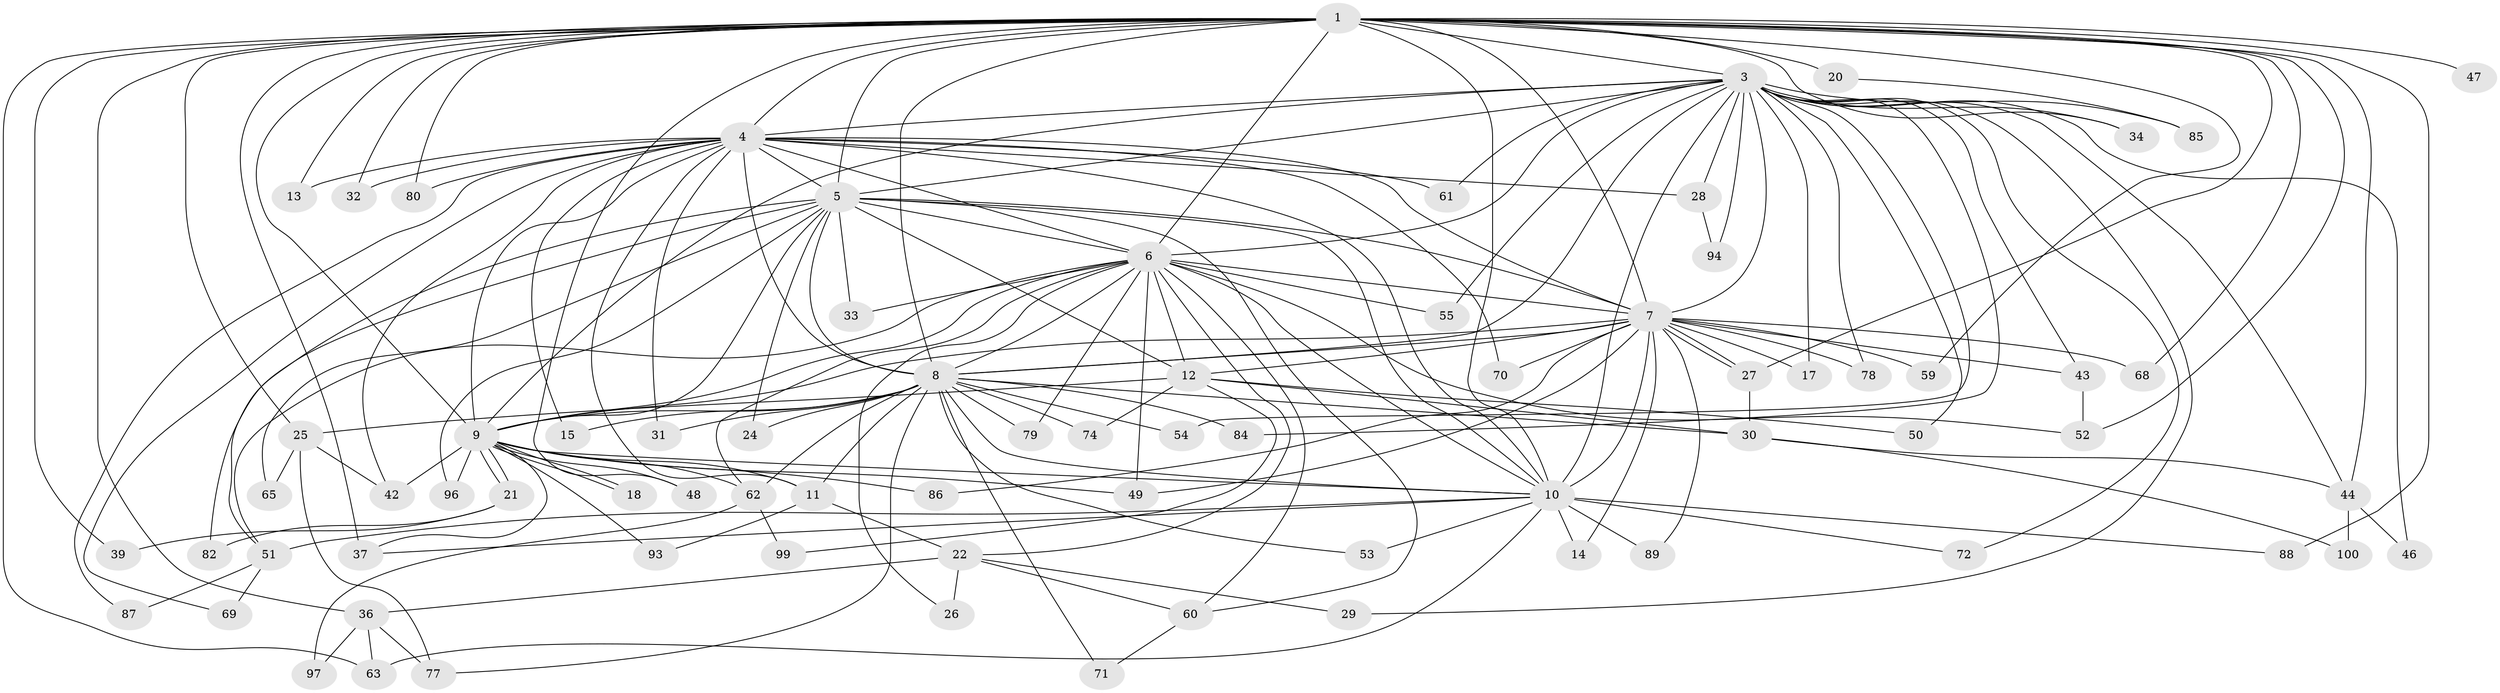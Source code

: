 // original degree distribution, {17: 0.03, 25: 0.01, 26: 0.01, 23: 0.01, 21: 0.01, 24: 0.03, 5: 0.04, 8: 0.01, 2: 0.62, 3: 0.14, 4: 0.08, 6: 0.01}
// Generated by graph-tools (version 1.1) at 2025/11/02/21/25 10:11:08]
// undirected, 75 vertices, 180 edges
graph export_dot {
graph [start="1"]
  node [color=gray90,style=filled];
  1 [super="+2"];
  3 [super="+23"];
  4 [super="+19"];
  5 [super="+35"];
  6 [super="+38"];
  7 [super="+66"];
  8 [super="+56"];
  9 [super="+83"];
  10 [super="+40"];
  11 [super="+16"];
  12 [super="+41"];
  13;
  14;
  15;
  17;
  18;
  20;
  21;
  22 [super="+98"];
  24;
  25 [super="+92"];
  26;
  27 [super="+91"];
  28;
  29;
  30 [super="+67"];
  31;
  32;
  33;
  34;
  36 [super="+45"];
  37 [super="+81"];
  39;
  42;
  43;
  44 [super="+95"];
  46;
  47;
  48;
  49 [super="+73"];
  50;
  51 [super="+58"];
  52 [super="+57"];
  53;
  54;
  55;
  59;
  60 [super="+75"];
  61;
  62 [super="+64"];
  63 [super="+76"];
  65;
  68;
  69;
  70;
  71;
  72;
  74;
  77 [super="+90"];
  78;
  79;
  80;
  82;
  84;
  85;
  86;
  87;
  88;
  89;
  93;
  94;
  96;
  97;
  99;
  100;
  1 -- 3 [weight=2];
  1 -- 4 [weight=2];
  1 -- 5 [weight=2];
  1 -- 6 [weight=2];
  1 -- 7 [weight=3];
  1 -- 8 [weight=2];
  1 -- 9 [weight=2];
  1 -- 10 [weight=3];
  1 -- 20 [weight=2];
  1 -- 25;
  1 -- 32;
  1 -- 34;
  1 -- 37;
  1 -- 63;
  1 -- 88;
  1 -- 68;
  1 -- 13;
  1 -- 80;
  1 -- 36 [weight=2];
  1 -- 39;
  1 -- 44;
  1 -- 47;
  1 -- 48;
  1 -- 59;
  1 -- 27;
  1 -- 52;
  3 -- 4 [weight=2];
  3 -- 5;
  3 -- 6;
  3 -- 7;
  3 -- 8;
  3 -- 9;
  3 -- 10;
  3 -- 17;
  3 -- 28;
  3 -- 29;
  3 -- 34;
  3 -- 43;
  3 -- 44;
  3 -- 46;
  3 -- 50;
  3 -- 54;
  3 -- 55;
  3 -- 61;
  3 -- 72;
  3 -- 78;
  3 -- 84;
  3 -- 85;
  3 -- 94;
  4 -- 5;
  4 -- 6;
  4 -- 7;
  4 -- 8 [weight=2];
  4 -- 9;
  4 -- 10;
  4 -- 11;
  4 -- 13;
  4 -- 15;
  4 -- 28;
  4 -- 31;
  4 -- 32;
  4 -- 42;
  4 -- 61;
  4 -- 69;
  4 -- 70;
  4 -- 80;
  4 -- 87;
  5 -- 6;
  5 -- 7 [weight=2];
  5 -- 8 [weight=2];
  5 -- 9;
  5 -- 10;
  5 -- 12;
  5 -- 24;
  5 -- 33;
  5 -- 51;
  5 -- 96;
  5 -- 65;
  5 -- 82;
  5 -- 60;
  6 -- 7;
  6 -- 8;
  6 -- 9 [weight=2];
  6 -- 10;
  6 -- 12;
  6 -- 22;
  6 -- 26;
  6 -- 33;
  6 -- 49;
  6 -- 52;
  6 -- 55;
  6 -- 60;
  6 -- 62;
  6 -- 79;
  6 -- 51;
  7 -- 8;
  7 -- 9;
  7 -- 10;
  7 -- 14;
  7 -- 17;
  7 -- 27;
  7 -- 27;
  7 -- 43;
  7 -- 59;
  7 -- 68;
  7 -- 70;
  7 -- 78;
  7 -- 86;
  7 -- 89;
  7 -- 49;
  7 -- 12;
  8 -- 9;
  8 -- 10;
  8 -- 11;
  8 -- 15;
  8 -- 24;
  8 -- 30;
  8 -- 31;
  8 -- 53;
  8 -- 54;
  8 -- 71;
  8 -- 74;
  8 -- 77;
  8 -- 79;
  8 -- 84;
  8 -- 62;
  9 -- 10;
  9 -- 18;
  9 -- 18;
  9 -- 21;
  9 -- 21;
  9 -- 42;
  9 -- 48;
  9 -- 49;
  9 -- 62;
  9 -- 86;
  9 -- 96;
  9 -- 93;
  9 -- 11;
  9 -- 37;
  10 -- 14;
  10 -- 37;
  10 -- 51;
  10 -- 53;
  10 -- 63;
  10 -- 72;
  10 -- 88;
  10 -- 89;
  11 -- 22;
  11 -- 93;
  12 -- 25;
  12 -- 50;
  12 -- 74;
  12 -- 99;
  12 -- 30;
  20 -- 85;
  21 -- 39;
  21 -- 82;
  22 -- 26;
  22 -- 29;
  22 -- 60;
  22 -- 36;
  25 -- 65;
  25 -- 77;
  25 -- 42;
  27 -- 30;
  28 -- 94;
  30 -- 100;
  30 -- 44;
  36 -- 97;
  36 -- 63;
  36 -- 77;
  43 -- 52;
  44 -- 46;
  44 -- 100;
  51 -- 69;
  51 -- 87;
  60 -- 71;
  62 -- 99;
  62 -- 97;
}
